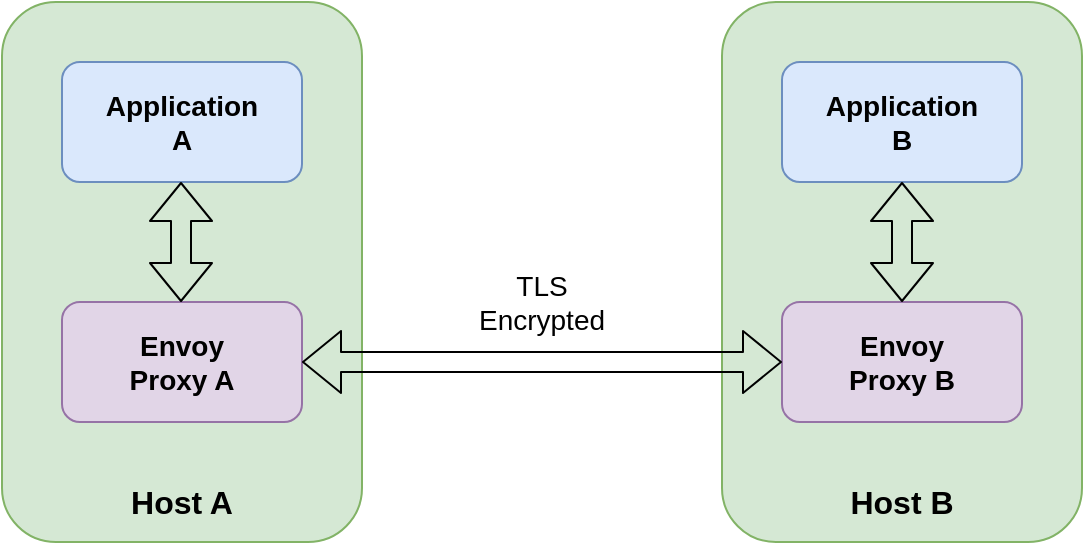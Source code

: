 <mxfile version="12.9.6" type="device"><diagram id="1koROJ6odI1GHA2xRw9N" name="Page-1"><mxGraphModel dx="1422" dy="794" grid="1" gridSize="10" guides="1" tooltips="1" connect="1" arrows="1" fold="1" page="1" pageScale="1" pageWidth="850" pageHeight="1100" math="0" shadow="0"><root><mxCell id="0"/><mxCell id="1" parent="0"/><mxCell id="v5YiceKygASw8uFPoYpD-2" value="" style="rounded=1;whiteSpace=wrap;html=1;fillColor=#d5e8d4;strokeColor=#82b366;" vertex="1" parent="1"><mxGeometry x="400" y="120" width="180" height="270" as="geometry"/></mxCell><mxCell id="v5YiceKygASw8uFPoYpD-1" value="" style="rounded=1;whiteSpace=wrap;html=1;fillColor=#d5e8d4;strokeColor=#82b366;" vertex="1" parent="1"><mxGeometry x="40" y="120" width="180" height="270" as="geometry"/></mxCell><mxCell id="v5YiceKygASw8uFPoYpD-3" value="" style="rounded=1;whiteSpace=wrap;html=1;fillColor=#dae8fc;strokeColor=#6c8ebf;" vertex="1" parent="1"><mxGeometry x="70" y="150" width="120" height="60" as="geometry"/></mxCell><mxCell id="v5YiceKygASw8uFPoYpD-4" value="" style="rounded=1;whiteSpace=wrap;html=1;fillColor=#e1d5e7;strokeColor=#9673a6;" vertex="1" parent="1"><mxGeometry x="70" y="270" width="120" height="60" as="geometry"/></mxCell><mxCell id="v5YiceKygASw8uFPoYpD-5" value="" style="rounded=1;whiteSpace=wrap;html=1;fillColor=#dae8fc;strokeColor=#6c8ebf;" vertex="1" parent="1"><mxGeometry x="430" y="150" width="120" height="60" as="geometry"/></mxCell><mxCell id="v5YiceKygASw8uFPoYpD-6" value="" style="rounded=1;whiteSpace=wrap;html=1;fillColor=#e1d5e7;strokeColor=#9673a6;" vertex="1" parent="1"><mxGeometry x="430" y="270" width="120" height="60" as="geometry"/></mxCell><mxCell id="v5YiceKygASw8uFPoYpD-7" value="&lt;b&gt;&lt;font style=&quot;font-size: 16px&quot;&gt;Host A&lt;/font&gt;&lt;/b&gt;" style="text;html=1;strokeColor=none;fillColor=none;align=center;verticalAlign=middle;whiteSpace=wrap;rounded=0;" vertex="1" parent="1"><mxGeometry x="100" y="360" width="60" height="20" as="geometry"/></mxCell><mxCell id="v5YiceKygASw8uFPoYpD-8" value="&lt;b&gt;&lt;font style=&quot;font-size: 16px&quot;&gt;Host B&lt;/font&gt;&lt;/b&gt;" style="text;html=1;strokeColor=none;fillColor=none;align=center;verticalAlign=middle;whiteSpace=wrap;rounded=0;" vertex="1" parent="1"><mxGeometry x="460" y="360" width="60" height="20" as="geometry"/></mxCell><mxCell id="v5YiceKygASw8uFPoYpD-9" value="&lt;b&gt;&lt;font style=&quot;font-size: 14px&quot;&gt;Application A&lt;/font&gt;&lt;/b&gt;" style="text;html=1;strokeColor=none;fillColor=none;align=center;verticalAlign=middle;whiteSpace=wrap;rounded=0;" vertex="1" parent="1"><mxGeometry x="100" y="170" width="60" height="20" as="geometry"/></mxCell><mxCell id="v5YiceKygASw8uFPoYpD-10" value="&lt;b&gt;&lt;font style=&quot;font-size: 14px&quot;&gt;Application B&lt;/font&gt;&lt;/b&gt;" style="text;html=1;strokeColor=none;fillColor=none;align=center;verticalAlign=middle;whiteSpace=wrap;rounded=0;" vertex="1" parent="1"><mxGeometry x="460" y="170" width="60" height="20" as="geometry"/></mxCell><mxCell id="v5YiceKygASw8uFPoYpD-11" value="&lt;b&gt;&lt;font style=&quot;font-size: 14px&quot;&gt;Envoy Proxy A&lt;/font&gt;&lt;/b&gt;" style="text;html=1;strokeColor=none;fillColor=none;align=center;verticalAlign=middle;whiteSpace=wrap;rounded=0;" vertex="1" parent="1"><mxGeometry x="100" y="290" width="60" height="20" as="geometry"/></mxCell><mxCell id="v5YiceKygASw8uFPoYpD-12" value="&lt;b&gt;&lt;font style=&quot;font-size: 14px&quot;&gt;Envoy Proxy B&lt;/font&gt;&lt;/b&gt;" style="text;html=1;strokeColor=none;fillColor=none;align=center;verticalAlign=middle;whiteSpace=wrap;rounded=0;" vertex="1" parent="1"><mxGeometry x="460" y="290" width="60" height="20" as="geometry"/></mxCell><mxCell id="v5YiceKygASw8uFPoYpD-16" value="" style="shape=flexArrow;endArrow=classic;startArrow=classic;html=1;exitX=1;exitY=0.5;exitDx=0;exitDy=0;entryX=0;entryY=0.5;entryDx=0;entryDy=0;" edge="1" parent="1" source="v5YiceKygASw8uFPoYpD-4" target="v5YiceKygASw8uFPoYpD-6"><mxGeometry width="50" height="50" relative="1" as="geometry"><mxPoint x="290" y="530" as="sourcePoint"/><mxPoint x="340" y="480" as="targetPoint"/></mxGeometry></mxCell><mxCell id="v5YiceKygASw8uFPoYpD-18" value="" style="shape=flexArrow;endArrow=classic;startArrow=classic;html=1;exitX=0.5;exitY=0;exitDx=0;exitDy=0;entryX=0.5;entryY=1;entryDx=0;entryDy=0;" edge="1" parent="1" source="v5YiceKygASw8uFPoYpD-6" target="v5YiceKygASw8uFPoYpD-5"><mxGeometry width="50" height="50" relative="1" as="geometry"><mxPoint x="400" y="430" as="sourcePoint"/><mxPoint x="450" y="380" as="targetPoint"/></mxGeometry></mxCell><mxCell id="v5YiceKygASw8uFPoYpD-20" value="" style="shape=flexArrow;endArrow=classic;startArrow=classic;html=1;exitX=0.5;exitY=0;exitDx=0;exitDy=0;entryX=0.5;entryY=1;entryDx=0;entryDy=0;" edge="1" parent="1"><mxGeometry width="50" height="50" relative="1" as="geometry"><mxPoint x="129.5" y="270" as="sourcePoint"/><mxPoint x="129.5" y="210" as="targetPoint"/></mxGeometry></mxCell><mxCell id="v5YiceKygASw8uFPoYpD-21" value="&lt;font style=&quot;font-size: 14px&quot;&gt;TLS Encrypted&lt;/font&gt;" style="text;html=1;strokeColor=none;fillColor=none;align=center;verticalAlign=middle;whiteSpace=wrap;rounded=0;" vertex="1" parent="1"><mxGeometry x="290" y="260" width="40" height="20" as="geometry"/></mxCell></root></mxGraphModel></diagram></mxfile>